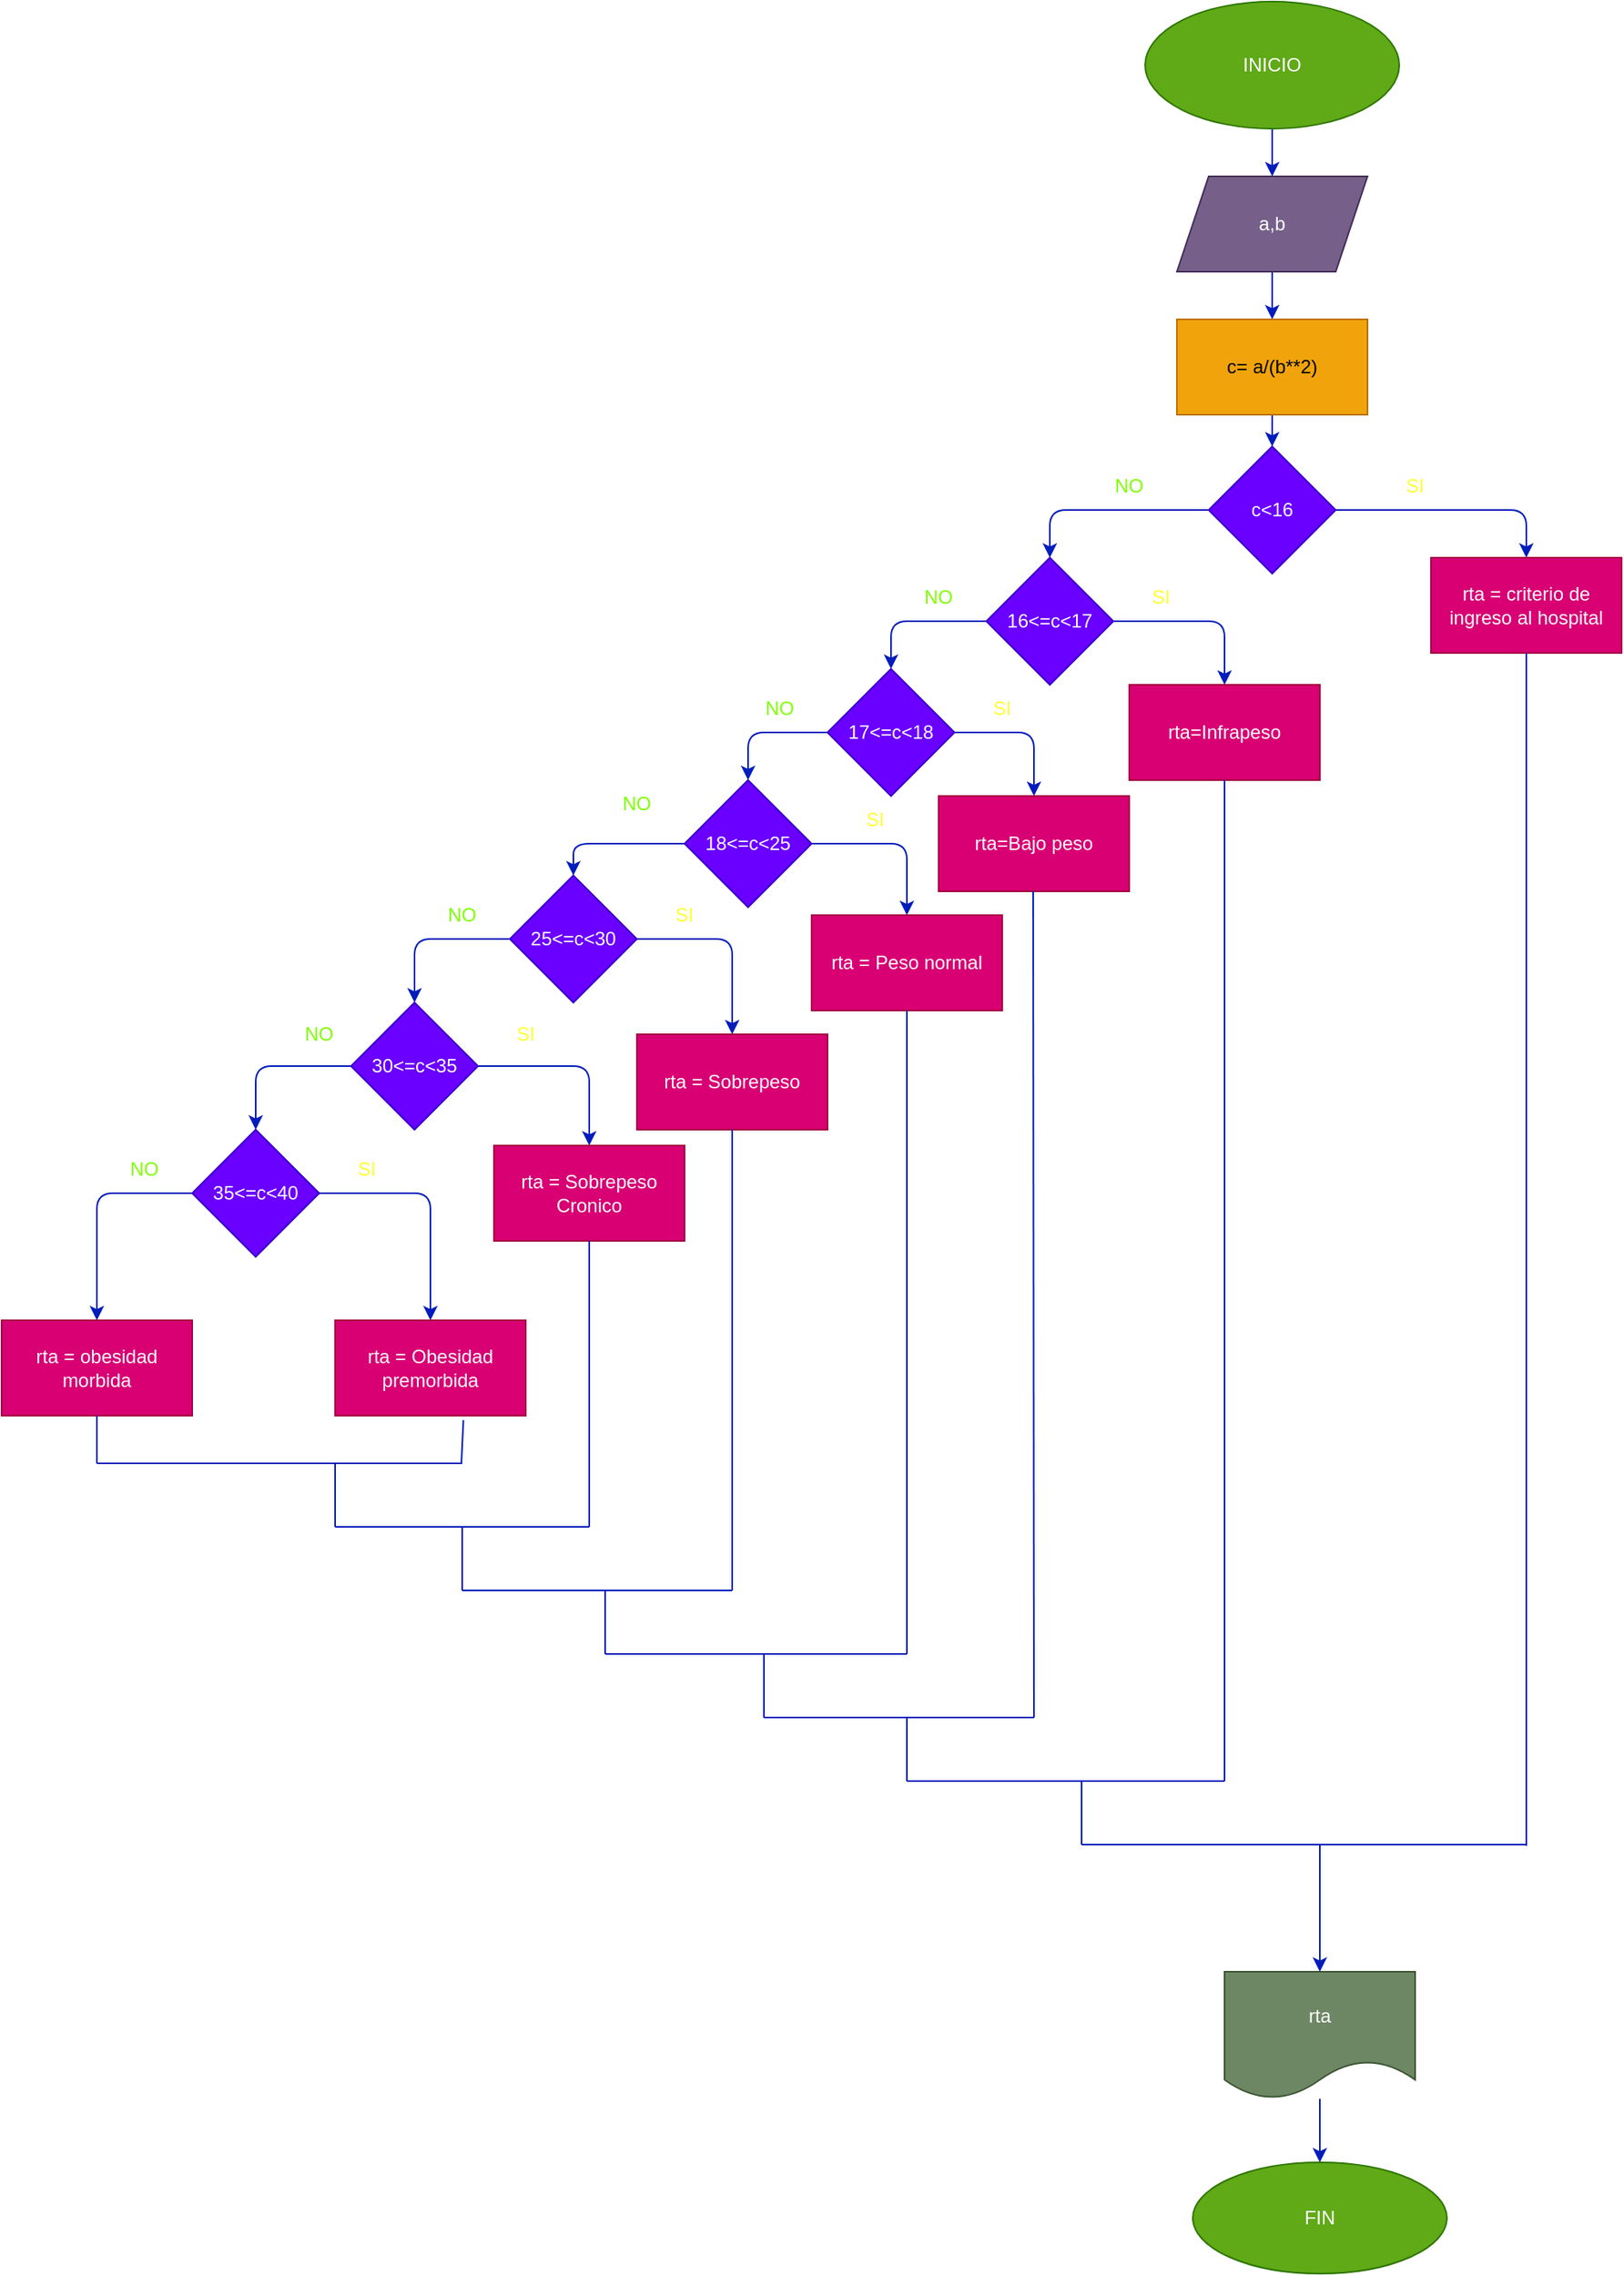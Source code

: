 <mxfile>
    <diagram id="IKs0TLwGs2zziNlJc5JK" name="Página-1">
        <mxGraphModel dx="1542" dy="568" grid="1" gridSize="10" guides="1" tooltips="1" connect="1" arrows="1" fold="1" page="1" pageScale="1" pageWidth="850" pageHeight="1100" math="0" shadow="0">
            <root>
                <mxCell id="0"/>
                <mxCell id="1" parent="0"/>
                <mxCell id="2" value="" style="edgeStyle=none;html=1;fillColor=#0050ef;strokeColor=#001DBC;" parent="1" source="3" target="5" edge="1">
                    <mxGeometry relative="1" as="geometry"/>
                </mxCell>
                <mxCell id="3" value="INICIO" style="ellipse;whiteSpace=wrap;html=1;fillColor=#60a917;fontColor=#ffffff;strokeColor=#2D7600;" parent="1" vertex="1">
                    <mxGeometry x="550" width="160" height="80" as="geometry"/>
                </mxCell>
                <mxCell id="4" value="" style="edgeStyle=none;html=1;fillColor=#0050ef;strokeColor=#001DBC;" parent="1" source="5" target="7" edge="1">
                    <mxGeometry relative="1" as="geometry"/>
                </mxCell>
                <mxCell id="5" value="a,b" style="shape=parallelogram;perimeter=parallelogramPerimeter;whiteSpace=wrap;html=1;fixedSize=1;fillColor=#76608a;fontColor=#ffffff;strokeColor=#432D57;" parent="1" vertex="1">
                    <mxGeometry x="570" y="110" width="120" height="60" as="geometry"/>
                </mxCell>
                <mxCell id="6" value="" style="edgeStyle=none;html=1;fillColor=#0050ef;strokeColor=#001DBC;" parent="1" source="7" target="10" edge="1">
                    <mxGeometry relative="1" as="geometry"/>
                </mxCell>
                <mxCell id="7" value="c= a/(b**2)" style="whiteSpace=wrap;html=1;fillColor=#f0a30a;fontColor=#000000;strokeColor=#BD7000;" parent="1" vertex="1">
                    <mxGeometry x="570" y="200" width="120" height="60" as="geometry"/>
                </mxCell>
                <mxCell id="8" value="" style="edgeStyle=none;html=1;fillColor=#0050ef;strokeColor=#001DBC;" parent="1" source="10" target="12" edge="1">
                    <mxGeometry relative="1" as="geometry">
                        <Array as="points">
                            <mxPoint x="790" y="320"/>
                        </Array>
                    </mxGeometry>
                </mxCell>
                <mxCell id="9" value="" style="edgeStyle=none;html=1;fillColor=#0050ef;strokeColor=#001DBC;" parent="1" source="10" target="15" edge="1">
                    <mxGeometry relative="1" as="geometry">
                        <Array as="points">
                            <mxPoint x="490" y="320"/>
                        </Array>
                    </mxGeometry>
                </mxCell>
                <mxCell id="10" value="c&amp;lt;16" style="rhombus;whiteSpace=wrap;html=1;fillColor=#6a00ff;fontColor=#ffffff;strokeColor=#3700CC;" parent="1" vertex="1">
                    <mxGeometry x="590" y="280" width="80" height="80" as="geometry"/>
                </mxCell>
                <mxCell id="12" value="rta = criterio de ingreso al hospital" style="whiteSpace=wrap;html=1;fillColor=#d80073;fontColor=#ffffff;strokeColor=#A50040;" parent="1" vertex="1">
                    <mxGeometry x="730" y="350" width="120" height="60" as="geometry"/>
                </mxCell>
                <mxCell id="13" style="edgeStyle=none;html=1;entryX=0.5;entryY=0;entryDx=0;entryDy=0;fillColor=#0050ef;strokeColor=#001DBC;" parent="1" source="15" target="17" edge="1">
                    <mxGeometry relative="1" as="geometry">
                        <mxPoint x="600" y="430" as="targetPoint"/>
                        <Array as="points">
                            <mxPoint x="600" y="390"/>
                        </Array>
                    </mxGeometry>
                </mxCell>
                <mxCell id="14" value="" style="edgeStyle=none;html=1;fillColor=#0050ef;strokeColor=#001DBC;" parent="1" source="15" target="20" edge="1">
                    <mxGeometry relative="1" as="geometry">
                        <Array as="points">
                            <mxPoint x="390" y="390"/>
                        </Array>
                    </mxGeometry>
                </mxCell>
                <mxCell id="15" value="16&amp;lt;=c&amp;lt;17" style="rhombus;whiteSpace=wrap;html=1;fillColor=#6a00ff;fontColor=#ffffff;strokeColor=#3700CC;" parent="1" vertex="1">
                    <mxGeometry x="450" y="350" width="80" height="80" as="geometry"/>
                </mxCell>
                <mxCell id="17" value="rta=Infrapeso" style="whiteSpace=wrap;html=1;labelBackgroundColor=none;fillColor=#d80073;fontColor=#ffffff;strokeColor=#A50040;" parent="1" vertex="1">
                    <mxGeometry x="540" y="430" width="120" height="60" as="geometry"/>
                </mxCell>
                <mxCell id="18" style="edgeStyle=none;html=1;entryX=0.5;entryY=0;entryDx=0;entryDy=0;fillColor=#0050ef;strokeColor=#001DBC;" parent="1" source="20" target="22" edge="1">
                    <mxGeometry relative="1" as="geometry">
                        <mxPoint x="480" y="480" as="targetPoint"/>
                        <Array as="points">
                            <mxPoint x="480" y="460"/>
                        </Array>
                    </mxGeometry>
                </mxCell>
                <mxCell id="19" value="" style="edgeStyle=none;html=1;fillColor=#0050ef;strokeColor=#001DBC;" parent="1" source="20" target="25" edge="1">
                    <mxGeometry relative="1" as="geometry">
                        <Array as="points">
                            <mxPoint x="300" y="460"/>
                        </Array>
                    </mxGeometry>
                </mxCell>
                <mxCell id="20" value="17&amp;lt;=c&amp;lt;18" style="rhombus;whiteSpace=wrap;html=1;fillColor=#6a00ff;fontColor=#ffffff;strokeColor=#3700CC;" parent="1" vertex="1">
                    <mxGeometry x="350" y="420" width="80" height="80" as="geometry"/>
                </mxCell>
                <mxCell id="22" value="rta=Bajo peso" style="whiteSpace=wrap;html=1;labelBackgroundColor=none;fillColor=#d80073;fontColor=#ffffff;strokeColor=#A50040;" parent="1" vertex="1">
                    <mxGeometry x="420" y="500" width="120" height="60" as="geometry"/>
                </mxCell>
                <mxCell id="23" style="edgeStyle=none;html=1;entryX=0.5;entryY=0;entryDx=0;entryDy=0;fillColor=#0050ef;strokeColor=#001DBC;" parent="1" source="25" target="27" edge="1">
                    <mxGeometry relative="1" as="geometry">
                        <Array as="points">
                            <mxPoint x="400" y="530"/>
                        </Array>
                    </mxGeometry>
                </mxCell>
                <mxCell id="24" value="" style="edgeStyle=none;html=1;fillColor=#0050ef;strokeColor=#001DBC;" parent="1" source="25" target="30" edge="1">
                    <mxGeometry relative="1" as="geometry">
                        <Array as="points">
                            <mxPoint x="190" y="530"/>
                        </Array>
                    </mxGeometry>
                </mxCell>
                <mxCell id="25" value="18&amp;lt;=c&amp;lt;25" style="rhombus;whiteSpace=wrap;html=1;fillColor=#6a00ff;fontColor=#ffffff;strokeColor=#3700CC;" parent="1" vertex="1">
                    <mxGeometry x="260" y="490" width="80" height="80" as="geometry"/>
                </mxCell>
                <mxCell id="27" value="rta = Peso normal" style="whiteSpace=wrap;html=1;labelBackgroundColor=none;fillColor=#d80073;fontColor=#ffffff;strokeColor=#A50040;" parent="1" vertex="1">
                    <mxGeometry x="340" y="575" width="120" height="60" as="geometry"/>
                </mxCell>
                <mxCell id="28" style="edgeStyle=none;html=1;entryX=0.5;entryY=0;entryDx=0;entryDy=0;fillColor=#0050ef;strokeColor=#001DBC;" parent="1" source="30" target="32" edge="1">
                    <mxGeometry relative="1" as="geometry">
                        <mxPoint x="290" y="630" as="targetPoint"/>
                        <Array as="points">
                            <mxPoint x="290" y="590"/>
                        </Array>
                    </mxGeometry>
                </mxCell>
                <mxCell id="29" value="" style="edgeStyle=none;html=1;fillColor=#0050ef;strokeColor=#001DBC;" parent="1" source="30" target="35" edge="1">
                    <mxGeometry relative="1" as="geometry">
                        <Array as="points">
                            <mxPoint x="90" y="590"/>
                        </Array>
                    </mxGeometry>
                </mxCell>
                <mxCell id="30" value="25&amp;lt;=c&amp;lt;30" style="rhombus;whiteSpace=wrap;html=1;fillColor=#6a00ff;fontColor=#ffffff;strokeColor=#3700CC;" parent="1" vertex="1">
                    <mxGeometry x="150" y="550" width="80" height="80" as="geometry"/>
                </mxCell>
                <mxCell id="32" value="rta = Sobrepeso" style="rounded=0;whiteSpace=wrap;html=1;labelBackgroundColor=none;fillColor=#d80073;fontColor=#ffffff;strokeColor=#A50040;" parent="1" vertex="1">
                    <mxGeometry x="230" y="650" width="120" height="60" as="geometry"/>
                </mxCell>
                <mxCell id="33" style="edgeStyle=none;html=1;entryX=0.5;entryY=0;entryDx=0;entryDy=0;fillColor=#0050ef;strokeColor=#001DBC;" parent="1" source="35" target="37" edge="1">
                    <mxGeometry relative="1" as="geometry">
                        <Array as="points">
                            <mxPoint x="200" y="670"/>
                        </Array>
                    </mxGeometry>
                </mxCell>
                <mxCell id="34" value="" style="edgeStyle=none;html=1;fillColor=#0050ef;strokeColor=#001DBC;" parent="1" source="35" target="40" edge="1">
                    <mxGeometry relative="1" as="geometry">
                        <Array as="points">
                            <mxPoint x="-10" y="670"/>
                        </Array>
                    </mxGeometry>
                </mxCell>
                <mxCell id="35" value="30&amp;lt;=c&amp;lt;35" style="rhombus;whiteSpace=wrap;html=1;fillColor=#6a00ff;fontColor=#ffffff;strokeColor=#3700CC;" parent="1" vertex="1">
                    <mxGeometry x="50" y="630" width="80" height="80" as="geometry"/>
                </mxCell>
                <mxCell id="37" value="rta = Sobrepeso Cronico" style="whiteSpace=wrap;html=1;labelBackgroundColor=none;fillColor=#d80073;fontColor=#ffffff;strokeColor=#A50040;" parent="1" vertex="1">
                    <mxGeometry x="140" y="720" width="120" height="60" as="geometry"/>
                </mxCell>
                <mxCell id="38" style="edgeStyle=none;html=1;entryX=0.5;entryY=0;entryDx=0;entryDy=0;fillColor=#0050ef;strokeColor=#001DBC;" parent="1" source="40" target="42" edge="1">
                    <mxGeometry relative="1" as="geometry">
                        <mxPoint x="110" y="790" as="targetPoint"/>
                        <Array as="points">
                            <mxPoint x="100" y="750"/>
                        </Array>
                    </mxGeometry>
                </mxCell>
                <mxCell id="39" value="" style="edgeStyle=none;html=1;exitX=0;exitY=0.5;exitDx=0;exitDy=0;fillColor=#0050ef;strokeColor=#001DBC;" parent="1" source="40" target="44" edge="1">
                    <mxGeometry relative="1" as="geometry">
                        <mxPoint x="20" y="770" as="sourcePoint"/>
                        <Array as="points">
                            <mxPoint x="-110" y="750"/>
                        </Array>
                    </mxGeometry>
                </mxCell>
                <mxCell id="40" value="35&amp;lt;=c&amp;lt;40" style="rhombus;whiteSpace=wrap;html=1;fillColor=#6a00ff;fontColor=#ffffff;strokeColor=#3700CC;" parent="1" vertex="1">
                    <mxGeometry x="-50" y="710" width="80" height="80" as="geometry"/>
                </mxCell>
                <mxCell id="42" value="rta = Obesidad premorbida" style="whiteSpace=wrap;html=1;labelBackgroundColor=none;fillColor=#d80073;fontColor=#ffffff;strokeColor=#A50040;" parent="1" vertex="1">
                    <mxGeometry x="40" y="830" width="120" height="60" as="geometry"/>
                </mxCell>
                <mxCell id="44" value="rta = obesidad morbida" style="whiteSpace=wrap;html=1;fillColor=#d80073;fontColor=#ffffff;strokeColor=#A50040;" parent="1" vertex="1">
                    <mxGeometry x="-170" y="830" width="120" height="60" as="geometry"/>
                </mxCell>
                <mxCell id="45" value="" style="edgeStyle=none;html=1;fillColor=#0050ef;strokeColor=#001DBC;" parent="1" source="46" target="47" edge="1">
                    <mxGeometry relative="1" as="geometry">
                        <Array as="points">
                            <mxPoint x="660" y="1350"/>
                        </Array>
                    </mxGeometry>
                </mxCell>
                <mxCell id="46" value="rta" style="shape=document;whiteSpace=wrap;html=1;boundedLbl=1;labelBackgroundColor=none;fillColor=#6d8764;fontColor=#ffffff;strokeColor=#3A5431;" parent="1" vertex="1">
                    <mxGeometry x="600" y="1240" width="120" height="80" as="geometry"/>
                </mxCell>
                <mxCell id="47" value="FIN" style="ellipse;whiteSpace=wrap;html=1;labelBackgroundColor=none;fillColor=#60a917;strokeColor=#2D7600;fontColor=#ffffff;" parent="1" vertex="1">
                    <mxGeometry x="580" y="1360" width="160" height="70" as="geometry"/>
                </mxCell>
                <mxCell id="54" value="" style="endArrow=none;html=1;entryX=0.5;entryY=1;entryDx=0;entryDy=0;fillColor=#0050ef;strokeColor=#001DBC;" parent="1" target="44" edge="1">
                    <mxGeometry width="50" height="50" relative="1" as="geometry">
                        <mxPoint x="-110" y="920" as="sourcePoint"/>
                        <mxPoint x="100" y="980" as="targetPoint"/>
                    </mxGeometry>
                </mxCell>
                <mxCell id="55" value="" style="endArrow=none;html=1;entryX=0.673;entryY=1.047;entryDx=0;entryDy=0;entryPerimeter=0;fillColor=#0050ef;strokeColor=#001DBC;" parent="1" target="42" edge="1">
                    <mxGeometry width="50" height="50" relative="1" as="geometry">
                        <mxPoint x="119.5" y="920" as="sourcePoint"/>
                        <mxPoint x="120" y="900" as="targetPoint"/>
                    </mxGeometry>
                </mxCell>
                <mxCell id="56" value="" style="endArrow=none;html=1;fillColor=#0050ef;strokeColor=#001DBC;" parent="1" edge="1">
                    <mxGeometry width="50" height="50" relative="1" as="geometry">
                        <mxPoint x="-110" y="920" as="sourcePoint"/>
                        <mxPoint x="120" y="920" as="targetPoint"/>
                    </mxGeometry>
                </mxCell>
                <mxCell id="57" value="" style="endArrow=none;html=1;entryX=0.5;entryY=1;entryDx=0;entryDy=0;fillColor=#0050ef;strokeColor=#001DBC;" parent="1" target="37" edge="1">
                    <mxGeometry width="50" height="50" relative="1" as="geometry">
                        <mxPoint x="200" y="960" as="sourcePoint"/>
                        <mxPoint x="-20" y="890" as="targetPoint"/>
                    </mxGeometry>
                </mxCell>
                <mxCell id="58" value="" style="endArrow=none;html=1;fillColor=#0050ef;strokeColor=#001DBC;" parent="1" edge="1">
                    <mxGeometry width="50" height="50" relative="1" as="geometry">
                        <mxPoint x="40" y="960" as="sourcePoint"/>
                        <mxPoint x="40" y="920" as="targetPoint"/>
                    </mxGeometry>
                </mxCell>
                <mxCell id="59" value="" style="endArrow=none;html=1;fillColor=#0050ef;strokeColor=#001DBC;" parent="1" edge="1">
                    <mxGeometry width="50" height="50" relative="1" as="geometry">
                        <mxPoint x="40" y="960" as="sourcePoint"/>
                        <mxPoint x="200" y="960" as="targetPoint"/>
                    </mxGeometry>
                </mxCell>
                <mxCell id="60" value="" style="endArrow=none;html=1;fillColor=#0050ef;strokeColor=#001DBC;" parent="1" edge="1">
                    <mxGeometry width="50" height="50" relative="1" as="geometry">
                        <mxPoint x="120" y="1000" as="sourcePoint"/>
                        <mxPoint x="120" y="960" as="targetPoint"/>
                    </mxGeometry>
                </mxCell>
                <mxCell id="61" value="" style="endArrow=none;html=1;entryX=0.5;entryY=1;entryDx=0;entryDy=0;fillColor=#0050ef;strokeColor=#001DBC;" parent="1" edge="1">
                    <mxGeometry width="50" height="50" relative="1" as="geometry">
                        <mxPoint x="290" y="1000" as="sourcePoint"/>
                        <mxPoint x="290" y="710" as="targetPoint"/>
                    </mxGeometry>
                </mxCell>
                <mxCell id="62" value="" style="endArrow=none;html=1;fillColor=#0050ef;strokeColor=#001DBC;" parent="1" edge="1">
                    <mxGeometry width="50" height="50" relative="1" as="geometry">
                        <mxPoint x="120" y="1000" as="sourcePoint"/>
                        <mxPoint x="290" y="1000" as="targetPoint"/>
                    </mxGeometry>
                </mxCell>
                <mxCell id="63" value="" style="endArrow=none;html=1;entryX=0.5;entryY=1;entryDx=0;entryDy=0;fillColor=#0050ef;strokeColor=#001DBC;" parent="1" target="27" edge="1">
                    <mxGeometry width="50" height="50" relative="1" as="geometry">
                        <mxPoint x="400" y="1040" as="sourcePoint"/>
                        <mxPoint x="40" y="950" as="targetPoint"/>
                    </mxGeometry>
                </mxCell>
                <mxCell id="64" value="" style="endArrow=none;html=1;fillColor=#0050ef;strokeColor=#001DBC;" parent="1" edge="1">
                    <mxGeometry width="50" height="50" relative="1" as="geometry">
                        <mxPoint x="210" y="1040" as="sourcePoint"/>
                        <mxPoint x="210" y="1000" as="targetPoint"/>
                    </mxGeometry>
                </mxCell>
                <mxCell id="65" value="" style="endArrow=none;html=1;fillColor=#0050ef;strokeColor=#001DBC;" parent="1" edge="1">
                    <mxGeometry width="50" height="50" relative="1" as="geometry">
                        <mxPoint x="210" y="1040" as="sourcePoint"/>
                        <mxPoint x="400" y="1040" as="targetPoint"/>
                    </mxGeometry>
                </mxCell>
                <mxCell id="66" value="" style="endArrow=none;html=1;entryX=0.5;entryY=1;entryDx=0;entryDy=0;fillColor=#0050ef;strokeColor=#001DBC;" parent="1" edge="1">
                    <mxGeometry width="50" height="50" relative="1" as="geometry">
                        <mxPoint x="480" y="1080" as="sourcePoint"/>
                        <mxPoint x="479.5" y="560" as="targetPoint"/>
                    </mxGeometry>
                </mxCell>
                <mxCell id="67" value="" style="endArrow=none;html=1;fillColor=#0050ef;strokeColor=#001DBC;" parent="1" edge="1">
                    <mxGeometry width="50" height="50" relative="1" as="geometry">
                        <mxPoint x="310" y="1080" as="sourcePoint"/>
                        <mxPoint x="310" y="1040" as="targetPoint"/>
                    </mxGeometry>
                </mxCell>
                <mxCell id="68" value="" style="endArrow=none;html=1;fillColor=#0050ef;strokeColor=#001DBC;" parent="1" edge="1">
                    <mxGeometry width="50" height="50" relative="1" as="geometry">
                        <mxPoint x="310" y="1080" as="sourcePoint"/>
                        <mxPoint x="480" y="1080" as="targetPoint"/>
                    </mxGeometry>
                </mxCell>
                <mxCell id="69" value="" style="endArrow=none;html=1;entryX=0.5;entryY=1;entryDx=0;entryDy=0;fillColor=#0050ef;strokeColor=#001DBC;" parent="1" target="17" edge="1">
                    <mxGeometry width="50" height="50" relative="1" as="geometry">
                        <mxPoint x="600" y="1120" as="sourcePoint"/>
                        <mxPoint x="610" y="570" as="targetPoint"/>
                    </mxGeometry>
                </mxCell>
                <mxCell id="70" value="" style="endArrow=none;html=1;fillColor=#0050ef;strokeColor=#001DBC;" parent="1" edge="1">
                    <mxGeometry width="50" height="50" relative="1" as="geometry">
                        <mxPoint x="400" y="1120" as="sourcePoint"/>
                        <mxPoint x="600" y="1120" as="targetPoint"/>
                    </mxGeometry>
                </mxCell>
                <mxCell id="71" value="" style="endArrow=none;html=1;fillColor=#0050ef;strokeColor=#001DBC;" parent="1" edge="1">
                    <mxGeometry width="50" height="50" relative="1" as="geometry">
                        <mxPoint x="400" y="1120" as="sourcePoint"/>
                        <mxPoint x="400" y="1080" as="targetPoint"/>
                    </mxGeometry>
                </mxCell>
                <mxCell id="72" value="" style="endArrow=none;html=1;entryX=0.5;entryY=1;entryDx=0;entryDy=0;fillColor=#0050ef;strokeColor=#001DBC;" parent="1" target="12" edge="1">
                    <mxGeometry width="50" height="50" relative="1" as="geometry">
                        <mxPoint x="790" y="1160.8" as="sourcePoint"/>
                        <mxPoint x="700" y="550" as="targetPoint"/>
                    </mxGeometry>
                </mxCell>
                <mxCell id="73" value="" style="endArrow=none;html=1;fillColor=#0050ef;strokeColor=#001DBC;" parent="1" edge="1">
                    <mxGeometry width="50" height="50" relative="1" as="geometry">
                        <mxPoint x="510" y="1160" as="sourcePoint"/>
                        <mxPoint x="510" y="1120" as="targetPoint"/>
                    </mxGeometry>
                </mxCell>
                <mxCell id="74" value="" style="endArrow=none;html=1;fillColor=#0050ef;strokeColor=#001DBC;" parent="1" edge="1">
                    <mxGeometry width="50" height="50" relative="1" as="geometry">
                        <mxPoint x="510" y="1160" as="sourcePoint"/>
                        <mxPoint x="790" y="1160" as="targetPoint"/>
                    </mxGeometry>
                </mxCell>
                <mxCell id="76" value="" style="endArrow=classic;html=1;entryX=0.5;entryY=0;entryDx=0;entryDy=0;fillColor=#0050ef;strokeColor=#001DBC;" parent="1" target="46" edge="1">
                    <mxGeometry width="50" height="50" relative="1" as="geometry">
                        <mxPoint x="660" y="1160" as="sourcePoint"/>
                        <mxPoint x="680" y="1120" as="targetPoint"/>
                    </mxGeometry>
                </mxCell>
                <mxCell id="77" value="&lt;font color=&quot;#ffff33&quot;&gt;SI&lt;/font&gt;" style="text;html=1;strokeColor=none;fillColor=none;align=center;verticalAlign=middle;whiteSpace=wrap;rounded=0;" parent="1" vertex="1">
                    <mxGeometry x="690" y="290" width="60" height="30" as="geometry"/>
                </mxCell>
                <mxCell id="78" value="&lt;font color=&quot;#80ff00&quot;&gt;NO&lt;/font&gt;" style="text;html=1;strokeColor=none;fillColor=none;align=center;verticalAlign=middle;whiteSpace=wrap;rounded=0;" parent="1" vertex="1">
                    <mxGeometry x="510" y="290" width="60" height="30" as="geometry"/>
                </mxCell>
                <mxCell id="79" value="&lt;font color=&quot;#ffff33&quot;&gt;SI&lt;/font&gt;" style="text;html=1;strokeColor=none;fillColor=none;align=center;verticalAlign=middle;whiteSpace=wrap;rounded=0;" parent="1" vertex="1">
                    <mxGeometry x="530" y="360" width="60" height="30" as="geometry"/>
                </mxCell>
                <mxCell id="80" value="&lt;font color=&quot;#80ff00&quot;&gt;NO&lt;/font&gt;" style="text;html=1;strokeColor=none;fillColor=none;align=center;verticalAlign=middle;whiteSpace=wrap;rounded=0;" parent="1" vertex="1">
                    <mxGeometry x="390" y="360" width="60" height="30" as="geometry"/>
                </mxCell>
                <mxCell id="81" value="&lt;font color=&quot;#ffff33&quot;&gt;SI&lt;/font&gt;" style="text;html=1;strokeColor=none;fillColor=none;align=center;verticalAlign=middle;whiteSpace=wrap;rounded=0;" parent="1" vertex="1">
                    <mxGeometry x="430" y="430" width="60" height="30" as="geometry"/>
                </mxCell>
                <mxCell id="82" value="&lt;font color=&quot;#80ff00&quot;&gt;NO&lt;/font&gt;" style="text;html=1;strokeColor=none;fillColor=none;align=center;verticalAlign=middle;whiteSpace=wrap;rounded=0;" parent="1" vertex="1">
                    <mxGeometry x="290" y="430" width="60" height="30" as="geometry"/>
                </mxCell>
                <mxCell id="83" value="&lt;font color=&quot;#ffff33&quot;&gt;SI&lt;/font&gt;" style="text;html=1;strokeColor=none;fillColor=none;align=center;verticalAlign=middle;whiteSpace=wrap;rounded=0;" parent="1" vertex="1">
                    <mxGeometry x="350" y="500" width="60" height="30" as="geometry"/>
                </mxCell>
                <mxCell id="84" value="&lt;font color=&quot;#80ff00&quot;&gt;NO&lt;/font&gt;" style="text;html=1;strokeColor=none;fillColor=none;align=center;verticalAlign=middle;whiteSpace=wrap;rounded=0;" parent="1" vertex="1">
                    <mxGeometry x="200" y="490" width="60" height="30" as="geometry"/>
                </mxCell>
                <mxCell id="85" value="&lt;font color=&quot;#ffff33&quot;&gt;SI&lt;/font&gt;" style="text;html=1;strokeColor=none;fillColor=none;align=center;verticalAlign=middle;whiteSpace=wrap;rounded=0;" parent="1" vertex="1">
                    <mxGeometry x="230" y="560" width="60" height="30" as="geometry"/>
                </mxCell>
                <mxCell id="86" value="&lt;font color=&quot;#80ff00&quot;&gt;NO&lt;/font&gt;" style="text;html=1;strokeColor=none;fillColor=none;align=center;verticalAlign=middle;whiteSpace=wrap;rounded=0;" parent="1" vertex="1">
                    <mxGeometry x="90" y="560" width="60" height="30" as="geometry"/>
                </mxCell>
                <mxCell id="87" value="&lt;font color=&quot;#ffff33&quot;&gt;SI&lt;/font&gt;" style="text;html=1;strokeColor=none;fillColor=none;align=center;verticalAlign=middle;whiteSpace=wrap;rounded=0;" parent="1" vertex="1">
                    <mxGeometry x="130" y="635" width="60" height="30" as="geometry"/>
                </mxCell>
                <mxCell id="88" value="&lt;font color=&quot;#80ff00&quot;&gt;NO&lt;/font&gt;" style="text;html=1;strokeColor=none;fillColor=none;align=center;verticalAlign=middle;whiteSpace=wrap;rounded=0;" parent="1" vertex="1">
                    <mxGeometry y="635" width="60" height="30" as="geometry"/>
                </mxCell>
                <mxCell id="89" value="&lt;font color=&quot;#ffff33&quot;&gt;SI&lt;/font&gt;" style="text;html=1;strokeColor=none;fillColor=none;align=center;verticalAlign=middle;whiteSpace=wrap;rounded=0;" parent="1" vertex="1">
                    <mxGeometry x="30" y="720" width="60" height="30" as="geometry"/>
                </mxCell>
                <mxCell id="90" value="&lt;font color=&quot;#80ff00&quot;&gt;NO&lt;/font&gt;" style="text;html=1;strokeColor=none;fillColor=none;align=center;verticalAlign=middle;whiteSpace=wrap;rounded=0;" parent="1" vertex="1">
                    <mxGeometry x="-110" y="720" width="60" height="30" as="geometry"/>
                </mxCell>
            </root>
        </mxGraphModel>
    </diagram>
</mxfile>